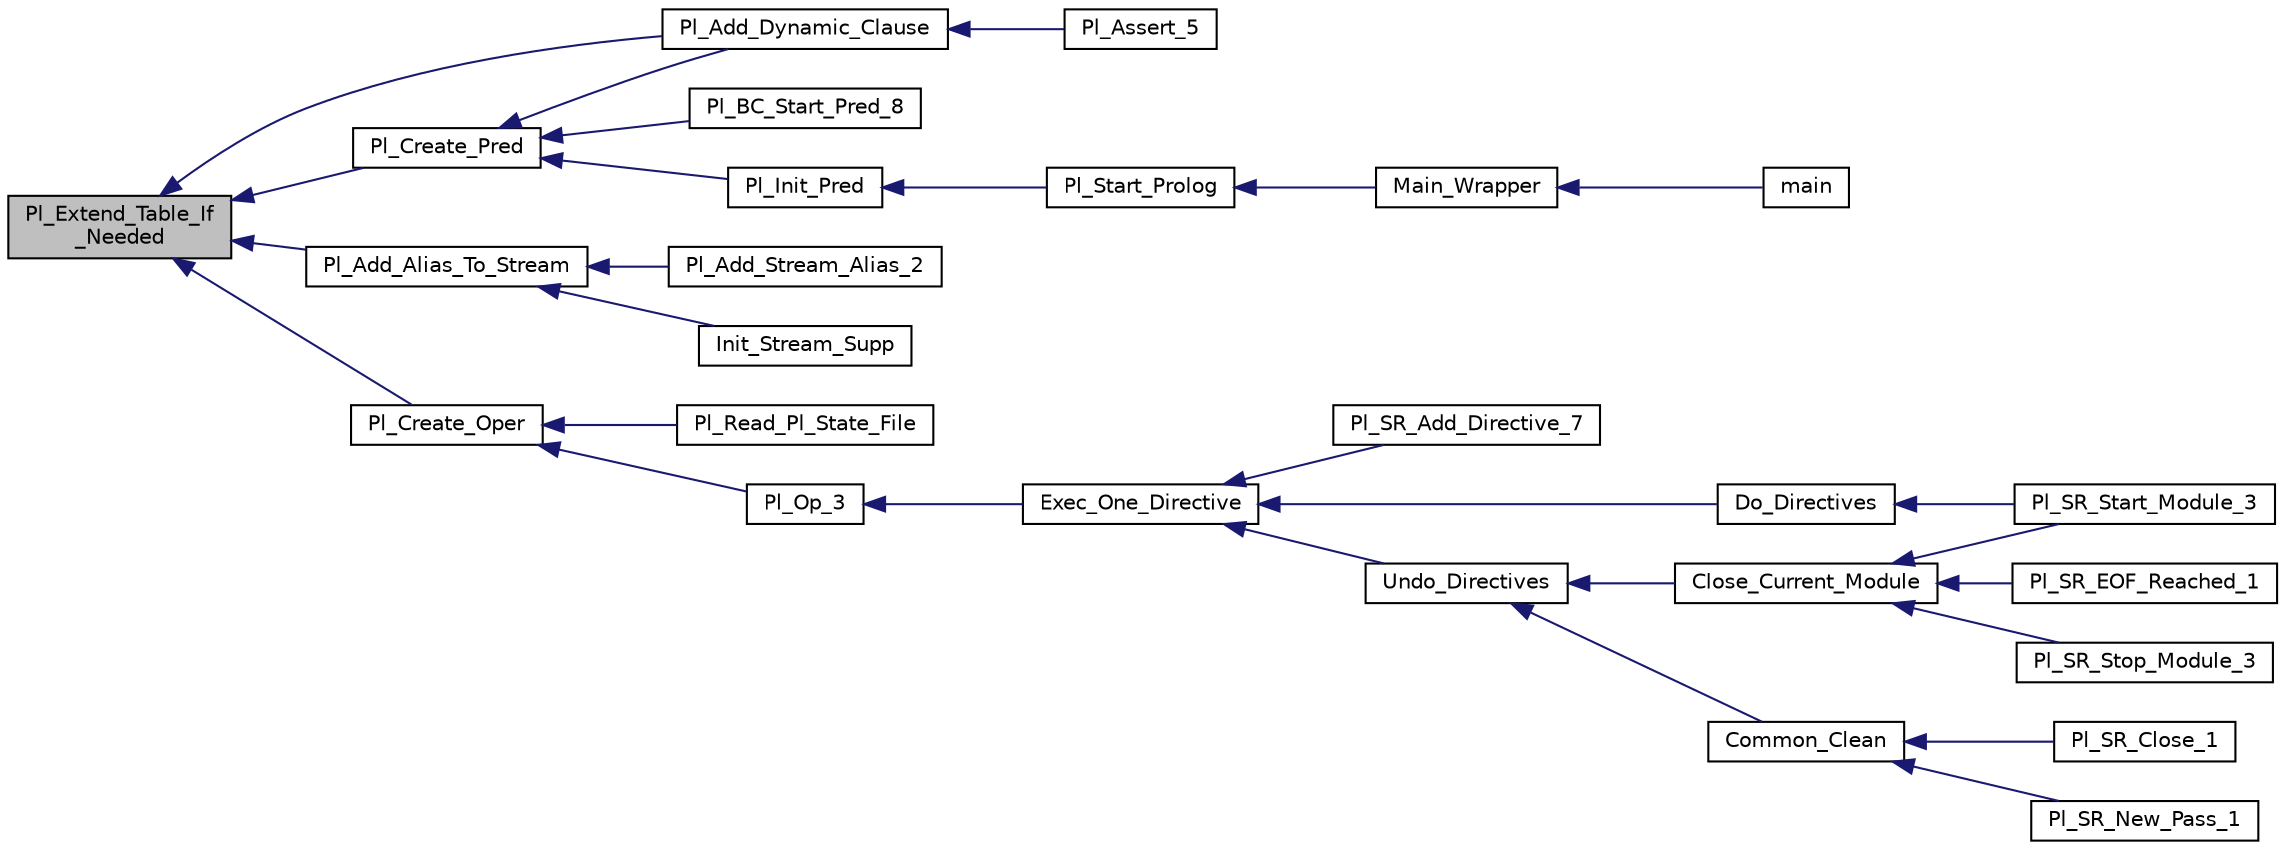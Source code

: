 digraph "Pl_Extend_Table_If_Needed"
{
  edge [fontname="Helvetica",fontsize="10",labelfontname="Helvetica",labelfontsize="10"];
  node [fontname="Helvetica",fontsize="10",shape=record];
  rankdir="LR";
  Node1 [label="Pl_Extend_Table_If\l_Needed",height=0.2,width=0.4,color="black", fillcolor="grey75", style="filled", fontcolor="black"];
  Node1 -> Node2 [dir="back",color="midnightblue",fontsize="10",style="solid"];
  Node2 [label="Pl_Add_Dynamic_Clause",height=0.2,width=0.4,color="black", fillcolor="white", style="filled",URL="$dynam__supp_8h.html#ac515f897a0c90f972786f9d16a14ddd5"];
  Node2 -> Node3 [dir="back",color="midnightblue",fontsize="10",style="solid"];
  Node3 [label="Pl_Assert_5",height=0.2,width=0.4,color="black", fillcolor="white", style="filled",URL="$assert__c_8c.html#a797deea264dcd97e69d345f7f1e189aa"];
  Node1 -> Node4 [dir="back",color="midnightblue",fontsize="10",style="solid"];
  Node4 [label="Pl_Add_Alias_To_Stream",height=0.2,width=0.4,color="black", fillcolor="white", style="filled",URL="$stream__supp_8h.html#a68baecf1476b95a7cb8890662eb22567"];
  Node4 -> Node5 [dir="back",color="midnightblue",fontsize="10",style="solid"];
  Node5 [label="Pl_Add_Stream_Alias_2",height=0.2,width=0.4,color="black", fillcolor="white", style="filled",URL="$stream__c_8c.html#ace3c9e531ef6f560a00d1a4bdcb21eb9"];
  Node4 -> Node6 [dir="back",color="midnightblue",fontsize="10",style="solid"];
  Node6 [label="Init_Stream_Supp",height=0.2,width=0.4,color="black", fillcolor="white", style="filled",URL="$stream__supp_8c.html#a46a2de744d0ab922af4d2edc06e1ac48"];
  Node1 -> Node7 [dir="back",color="midnightblue",fontsize="10",style="solid"];
  Node7 [label="Pl_Create_Oper",height=0.2,width=0.4,color="black", fillcolor="white", style="filled",URL="$oper_8h.html#aaea6f69a5ed64f5abc47f0abdfe0ee10"];
  Node7 -> Node8 [dir="back",color="midnightblue",fontsize="10",style="solid"];
  Node8 [label="Pl_Read_Pl_State_File",height=0.2,width=0.4,color="black", fillcolor="white", style="filled",URL="$flag__supp_8h.html#a6fb80438bca5ea3a8626da474b5111bc"];
  Node7 -> Node9 [dir="back",color="midnightblue",fontsize="10",style="solid"];
  Node9 [label="Pl_Op_3",height=0.2,width=0.4,color="black", fillcolor="white", style="filled",URL="$src__rdr__c_8c.html#ae6dc2db598921d7de3ef556682930cfd"];
  Node9 -> Node10 [dir="back",color="midnightblue",fontsize="10",style="solid"];
  Node10 [label="Exec_One_Directive",height=0.2,width=0.4,color="black", fillcolor="white", style="filled",URL="$src__rdr__c_8c.html#a7ef84e25cd84c5961d096b2ddda6df98"];
  Node10 -> Node11 [dir="back",color="midnightblue",fontsize="10",style="solid"];
  Node11 [label="Pl_SR_Add_Directive_7",height=0.2,width=0.4,color="black", fillcolor="white", style="filled",URL="$src__rdr__c_8c.html#a421cb25150c80da420451dc77a0103f1"];
  Node10 -> Node12 [dir="back",color="midnightblue",fontsize="10",style="solid"];
  Node12 [label="Do_Directives",height=0.2,width=0.4,color="black", fillcolor="white", style="filled",URL="$src__rdr__c_8c.html#abf7ac3719de56b13db4c6b8863b9196b"];
  Node12 -> Node13 [dir="back",color="midnightblue",fontsize="10",style="solid"];
  Node13 [label="Pl_SR_Start_Module_3",height=0.2,width=0.4,color="black", fillcolor="white", style="filled",URL="$src__rdr__c_8c.html#a6bda16bcd2ea878e58cd1054b0355a2b"];
  Node10 -> Node14 [dir="back",color="midnightblue",fontsize="10",style="solid"];
  Node14 [label="Undo_Directives",height=0.2,width=0.4,color="black", fillcolor="white", style="filled",URL="$src__rdr__c_8c.html#aabba005f79d5cdf767564c28d583cabb"];
  Node14 -> Node15 [dir="back",color="midnightblue",fontsize="10",style="solid"];
  Node15 [label="Common_Clean",height=0.2,width=0.4,color="black", fillcolor="white", style="filled",URL="$src__rdr__c_8c.html#aa2b766aaaa6b911f531a08bdbee67b52"];
  Node15 -> Node16 [dir="back",color="midnightblue",fontsize="10",style="solid"];
  Node16 [label="Pl_SR_Close_1",height=0.2,width=0.4,color="black", fillcolor="white", style="filled",URL="$src__rdr__c_8c.html#a9bd17edd807337f25b335d86f826e75d"];
  Node15 -> Node17 [dir="back",color="midnightblue",fontsize="10",style="solid"];
  Node17 [label="Pl_SR_New_Pass_1",height=0.2,width=0.4,color="black", fillcolor="white", style="filled",URL="$src__rdr__c_8c.html#a260024335c542b6e1dacb6252ab5e1cc"];
  Node14 -> Node18 [dir="back",color="midnightblue",fontsize="10",style="solid"];
  Node18 [label="Close_Current_Module",height=0.2,width=0.4,color="black", fillcolor="white", style="filled",URL="$src__rdr__c_8c.html#ac535da1516f79bfe5f35e2650fda79c0"];
  Node18 -> Node19 [dir="back",color="midnightblue",fontsize="10",style="solid"];
  Node19 [label="Pl_SR_EOF_Reached_1",height=0.2,width=0.4,color="black", fillcolor="white", style="filled",URL="$src__rdr__c_8c.html#a502c8bb8af0be04ef1c0edd4c1cec842"];
  Node18 -> Node13 [dir="back",color="midnightblue",fontsize="10",style="solid"];
  Node18 -> Node20 [dir="back",color="midnightblue",fontsize="10",style="solid"];
  Node20 [label="Pl_SR_Stop_Module_3",height=0.2,width=0.4,color="black", fillcolor="white", style="filled",URL="$src__rdr__c_8c.html#aa9bd5e0d9fa50c972b6c7933bbfdb299"];
  Node1 -> Node21 [dir="back",color="midnightblue",fontsize="10",style="solid"];
  Node21 [label="Pl_Create_Pred",height=0.2,width=0.4,color="black", fillcolor="white", style="filled",URL="$pred_8h.html#a43f9afc5dcfc6f9c1f8205024c2be46a"];
  Node21 -> Node22 [dir="back",color="midnightblue",fontsize="10",style="solid"];
  Node22 [label="Pl_BC_Start_Pred_8",height=0.2,width=0.4,color="black", fillcolor="white", style="filled",URL="$bc__supp_8c.html#a78d4c74e8773ebb5cf2245f265114542"];
  Node21 -> Node2 [dir="back",color="midnightblue",fontsize="10",style="solid"];
  Node21 -> Node23 [dir="back",color="midnightblue",fontsize="10",style="solid"];
  Node23 [label="Pl_Init_Pred",height=0.2,width=0.4,color="black", fillcolor="white", style="filled",URL="$pred_8h.html#aa0fb875bb38ef710cad2276c7c843dc0"];
  Node23 -> Node24 [dir="back",color="midnightblue",fontsize="10",style="solid"];
  Node24 [label="Pl_Start_Prolog",height=0.2,width=0.4,color="black", fillcolor="white", style="filled",URL="$gprolog_8h.html#a79163a775d949cf493a9f7b28bf4fc09"];
  Node24 -> Node25 [dir="back",color="midnightblue",fontsize="10",style="solid"];
  Node25 [label="Main_Wrapper",height=0.2,width=0.4,color="black", fillcolor="white", style="filled",URL="$main_8c.html#a335bb6fe70cf4c383aec5baef5f39e47"];
  Node25 -> Node26 [dir="back",color="midnightblue",fontsize="10",style="solid"];
  Node26 [label="main",height=0.2,width=0.4,color="black", fillcolor="white", style="filled",URL="$main_8c.html#a0ddf1224851353fc92bfbff6f499fa97"];
}
